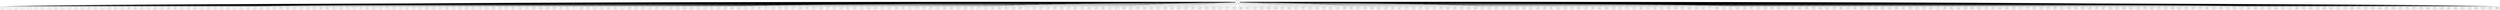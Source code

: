 graph G {
  1 -- 0;
  1 -- 3;
  1 -- 2;
  1 -- 4;
  1 -- 7;
  1 -- 5;
  1 -- 6;
  1 -- 8;
  1 -- 10;
  1 -- 13;
  1 -- 11;
  1 -- 17;
  1 -- 14;
  1 -- 18;
  1 -- 15;
  1 -- 12;
  1 -- 19;
  1 -- 22;
  1 -- 16;
  1 -- 20;
  1 -- 23;
  1 -- 29;
  1 -- 21;
  1 -- 25;
  1 -- 24;
  1 -- 26;
  1 -- 36;
  1 -- 35;
  1 -- 38;
  1 -- 28;
  1 -- 31;
  1 -- 43;
  1 -- 30;
  1 -- 37;
  1 -- 34;
  1 -- 9;
  1 -- 41;
  1 -- 32;
  1 -- 46;
  1 -- 48;
  1 -- 52;
  1 -- 54;
  1 -- 56;
  1 -- 49;
  1 -- 39;
  1 -- 33;
  1 -- 42;
  1 -- 55;
  1 -- 64;
  1 -- 40;
  1 -- 45;
  1 -- 62;
  1 -- 72;
  1 -- 73;
  1 -- 27;
  1 -- 44;
  1 -- 63;
  1 -- 74;
  1 -- 79;
  1 -- 65;
  1 -- 71;
  1 -- 61;
  1 -- 78;
  1 -- 47;
  1 -- 68;
  1 -- 84;
  1 -- 53;
  1 -- 86;
  1 -- 51;
  1 -- 60;
  1 -- 85;
  1 -- 81;
  1 -- 70;
  1 -- 93;
  1 -- 96;
  1 -- 99;
  1 -- 76;
  1 -- 98;
  1 -- 102;
  1 -- 59;
  1 -- 106;
  1 -- 104;
  1 -- 103;
  1 -- 109;
  1 -- 91;
  1 -- 50;
  1 -- 77;
  1 -- 118;
  1 -- 92;
  1 -- 110;
  1 -- 82;
  1 -- 121;
  1 -- 101;
  1 -- 111;
  1 -- 105;
  1 -- 132;
  1 -- 127;
  1 -- 123;
  1 -- 107;
  1 -- 117;
  1 -- 138;
  1 -- 113;
  1 -- 128;
  1 -- 136;
  1 -- 116;
  1 -- 133;
  1 -- 83;
  1 -- 69;
  1 -- 88;
  1 -- 146;
  1 -- 142;
  1 -- 131;
  1 -- 147;
  1 -- 87;
  1 -- 75;
  1 -- 119;
  1 -- 89;
  1 -- 66;
  1 -- 137;
  1 -- 160;
  1 -- 161;
  1 -- 151;
  1 -- 122;
  1 -- 67;
  1 -- 58;
  1 -- 130;
  1 -- 80;
  1 -- 164;
  1 -- 114;
  1 -- 144;
  1 -- 162;
  1 -- 157;
  1 -- 139;
  1 -- 168;
  1 -- 153;
  1 -- 172;
  1 -- 173;
  1 -- 174;
  1 -- 179;
  1 -- 143;
  1 -- 150;
  1 -- 148;
  1 -- 145;
  1 -- 154;
  1 -- 94;
  1 -- 177;
  1 -- 141;
  1 -- 120;
  1 -- 152;
  1 -- 182;
  1 -- 134;
  1 -- 196;
  1 -- 171;
  1 -- 124;
  1 -- 155;
  1 -- 135;
  1 -- 100;
  1 -- 195;
  1 -- 197;
  1 -- 201;
  1 -- 191;
  1 -- 203;
  1 -- 181;
  1 -- 200;
  1 -- 140;
  1 -- 217;
  1 -- 205;
  1 -- 156;
  1 -- 186;
  1 -- 216;
  1 -- 219;
  1 -- 215;
  1 -- 220;
  1 -- 232;
  1 -- 226;
  1 -- 238;
  1 -- 165;
  1 -- 189;
  1 -- 210;
  1 -- 185;
  1 -- 211;
  1 -- 97;
  1 -- 235;
  1 -- 242;
  1 -- 221;
  1 -- 115;
  1 -- 244;
  1 -- 230;
  1 -- 126;
  1 -- 159;
  1 -- 240;
  1 -- 231;
  1 -- 257;
  1 -- 199;
  1 -- 234;
  1 -- 90;
  1 -- 252;
  1 -- 192;
  1 -- 256;
  1 -- 250;
  1 -- 247;
  1 -- 265;
  1 -- 254;
  1 -- 263;
  1 -- 209;
  1 -- 225;
  1 -- 227;
  1 -- 167;
  1 -- 108;
  1 -- 178;
  1 -- 214;
  1 -- 272;
  1 -- 276;
  1 -- 204;
  1 -- 255;
  1 -- 193;
  1 -- 233;
  1 -- 283;
  1 -- 212;
  1 -- 180;
  1 -- 274;
  1 -- 176;
  1 -- 291;
  1 -- 129;
  1 -- 149;
  1 -- 218;
  1 -- 249;
  1 -- 236;
  1 -- 95;
  1 -- 224;
  1 -- 198;
  1 -- 297;
  1 -- 282;
  1 -- 239;
  1 -- 300;
  1 -- 202;
  1 -- 266;
  1 -- 184;
  1 -- 251;
  1 -- 271;
  1 -- 273;
  1 -- 285;
  1 -- 310;
  1 -- 321;
  1 -- 312;
  1 -- 295;
  1 -- 188;
  1 -- 309;
  1 -- 246;
  1 -- 316;
  1 -- 213;
  1 -- 57;
  1 -- 298;
  1 -- 112;
  1 -- 301;
  1 -- 243;
  1 -- 302;
  1 -- 277;
  1 -- 306;
  1 -- 338;
  1 -- 350;
  1 -- 346;
  1 -- 281;
  1 -- 354;
  1 -- 320;
  1 -- 268;
  1 -- 158;
  1 -- 342;
  1 -- 241;
  1 -- 349;
  1 -- 262;
  1 -- 315;
  1 -- 264;
  1 -- 355;
  1 -- 259;
  1 -- 324;
  1 -- 286;
  1 -- 304;
  1 -- 368;
  1 -- 163;
  1 -- 358;
  1 -- 347;
  1 -- 278;
  1 -- 269;
  1 -- 175;
  1 -- 169;
  1 -- 352;
  1 -- 344;
  1 -- 348;
  1 -- 360;
  1 -- 194;
  1 -- 125;
  1 -- 353;
  1 -- 326;
  1 -- 322;
  1 -- 190;
  1 -- 317;
  1 -- 377;
  1 -- 293;
  1 -- 187;
  1 -- 275;
  1 -- 287;
  1 -- 401;
  1 -- 389;
  1 -- 261;
  1 -- 382;
  1 -- 208;
  1 -- 357;
  1 -- 267;
  1 -- 294;
  1 -- 207;
  1 -- 402;
  1 -- 222;
  1 -- 328;
  1 -- 376;
  1 -- 426;
  1 -- 374;
  1 -- 319;
  1 -- 428;
  1 -- 431;
  1 -- 384;
  1 -- 435;
  1 -- 370;
  1 -- 364;
  1 -- 424;
  1 -- 366;
  1 -- 313;
  1 -- 443;
  1 -- 437;
  1 -- 345;
  1 -- 248;
  1 -- 439;
  1 -- 383;
  1 -- 421;
  1 -- 253;
  1 -- 415;
  1 -- 288;
  1 -- 410;
  1 -- 436;
  1 -- 318;
  1 -- 466;
  1 -- 442;
  1 -- 451;
  1 -- 372;
  1 -- 296;
  1 -- 351;
  1 -- 339;
  1 -- 425;
  1 -- 418;
  1 -- 387;
  1 -- 390;
  1 -- 375;
  1 -- 476;
  1 -- 457;
  1 -- 479;
  1 -- 420;
  1 -- 307;
  1 -- 429;
  1 -- 325;
  1 -- 284;
  1 -- 361;
  1 -- 332;
  1 -- 482;
  1 -- 323;
  1 -- 260;
  1 -- 496;
}